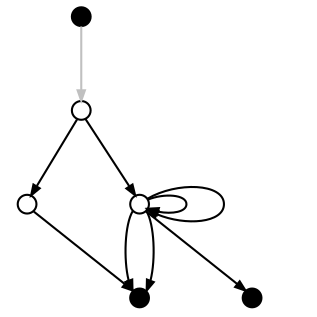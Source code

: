 digraph G {
	ratio=1;
	center = true;
	edge [arrowsize=.5, weight=.1];
	a -> b [color="gray"];
	b -> c;
	b -> e;
	c -> d;
	e -> f;
	e -> d;

	e -> d;
	e -> e;
	e -> e;

	//{rank=same; a b;}
	//{rank=same; c d e f;}
 	
	a [label="",shape=circle,height=0.12,width=0.12,fontsize=1,color="black",style=filled, group=1];
	b [label="",shape=circle,height=0.12,width=0.12,fontsize=1, group=1];
	c [label="",shape=circle,height=0.12,width=0.12,fontsize=1, group=2];
	d [label="",shape=circle,height=0.12,width=0.12,fontsize=1,color="black",style=filled, group=2];
	e [label="",shape=circle,height=0.12,width=0.12,fontsize=1, group=2];
	f [label="",shape=circle,height=0.12,width=0.12,fontsize=1,color="black",style=filled, group=3];
}
